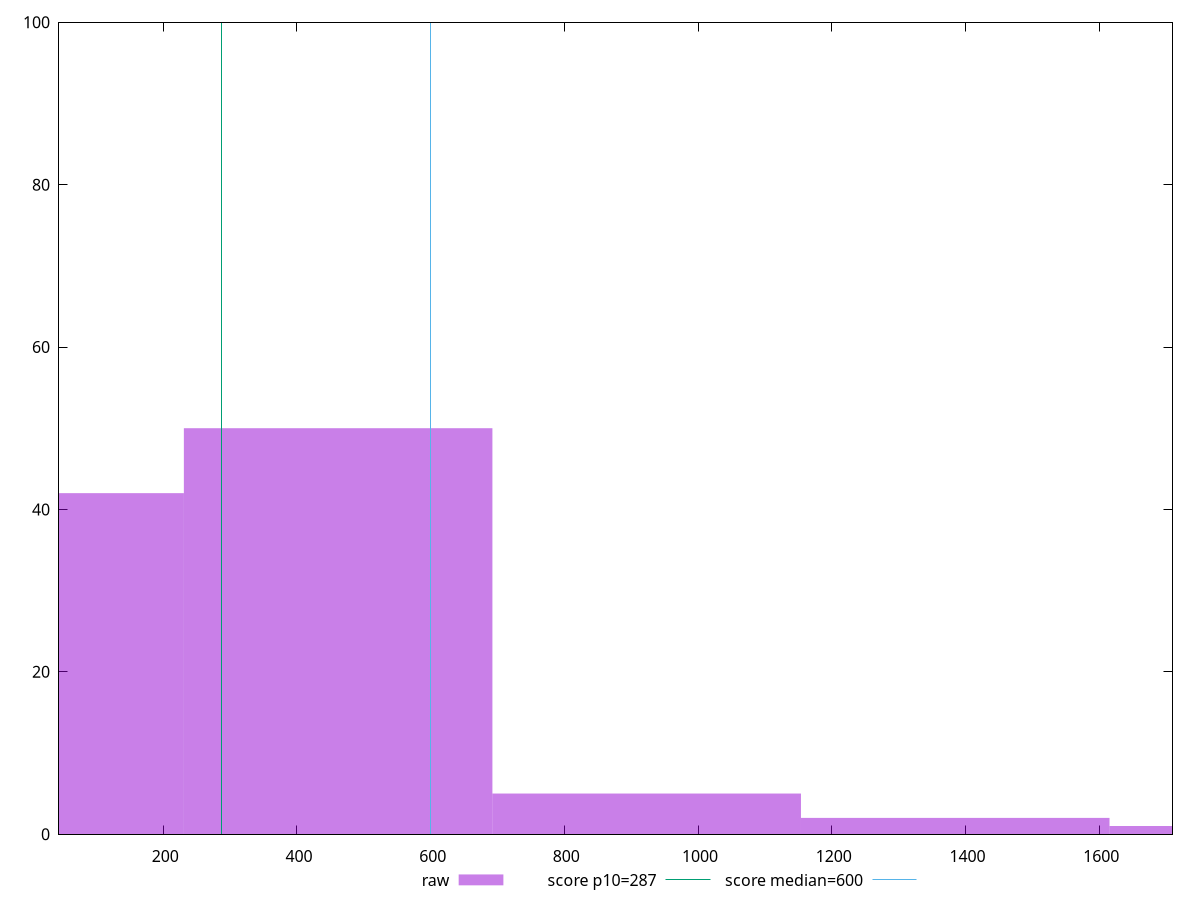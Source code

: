reset

$raw <<EOF
461.5744245063715 50
0 42
923.148849012743 5
1846.297698025486 1
1384.7232735191144 2
EOF

set key outside below
set boxwidth 461.5744245063715
set xrange [44:1709.73]
set yrange [0:100]
set trange [0:100]
set style fill transparent solid 0.5 noborder

set parametric
set terminal svg size 640, 490 enhanced background rgb 'white'
set output "report_00015_2021-02-09T16-11-33.973Z/total-blocking-time/samples/pages+cached+noadtech/raw/histogram.svg"

plot $raw title "raw" with boxes, \
     287,t title "score p10=287", \
     600,t title "score median=600"

reset
